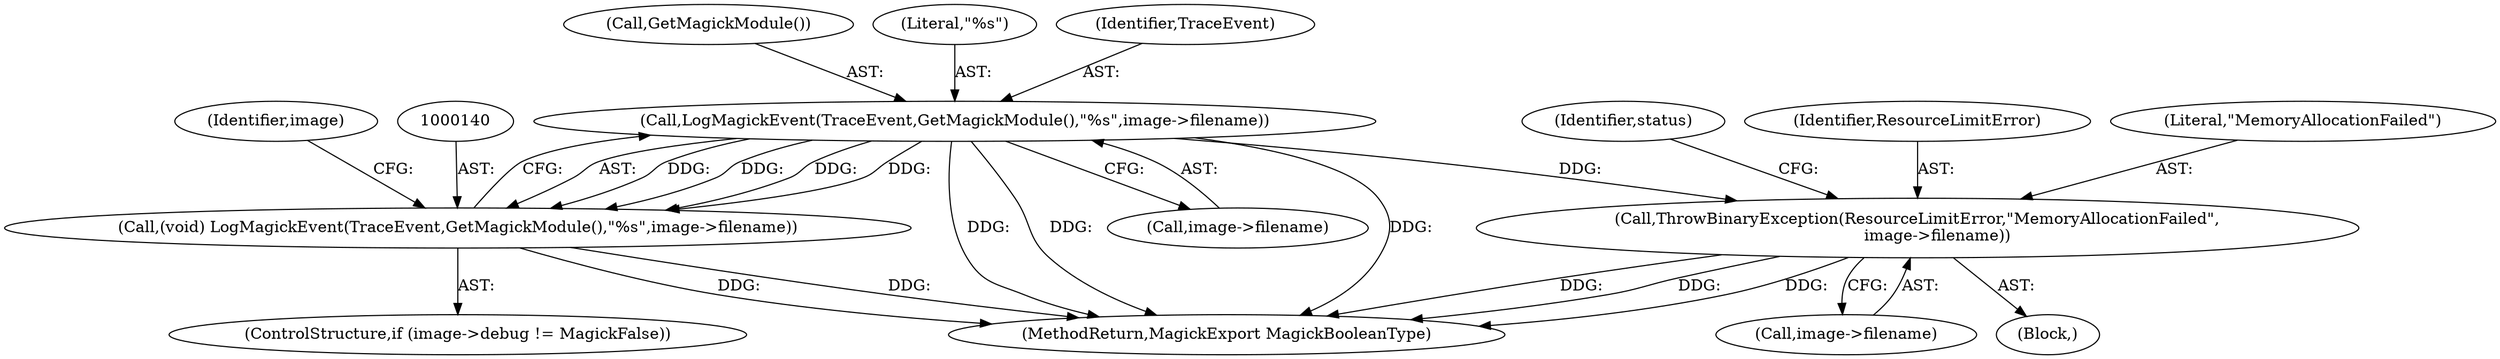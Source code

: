 digraph "0_ImageMagick_76401e172ea3a55182be2b8e2aca4d07270f6da6@pointer" {
"1000141" [label="(Call,LogMagickEvent(TraceEvent,GetMagickModule(),\"%s\",image->filename))"];
"1000139" [label="(Call,(void) LogMagickEvent(TraceEvent,GetMagickModule(),\"%s\",image->filename))"];
"1000289" [label="(Call,ThrowBinaryException(ResourceLimitError,\"MemoryAllocationFailed\",\n        image->filename))"];
"1000143" [label="(Call,GetMagickModule())"];
"1000144" [label="(Literal,\"%s\")"];
"1000139" [label="(Call,(void) LogMagickEvent(TraceEvent,GetMagickModule(),\"%s\",image->filename))"];
"1000133" [label="(ControlStructure,if (image->debug != MagickFalse))"];
"1001020" [label="(MethodReturn,MagickExport MagickBooleanType)"];
"1000292" [label="(Call,image->filename)"];
"1000291" [label="(Literal,\"MemoryAllocationFailed\")"];
"1000145" [label="(Call,image->filename)"];
"1000296" [label="(Identifier,status)"];
"1000240" [label="(Block,)"];
"1000142" [label="(Identifier,TraceEvent)"];
"1000290" [label="(Identifier,ResourceLimitError)"];
"1000151" [label="(Identifier,image)"];
"1000141" [label="(Call,LogMagickEvent(TraceEvent,GetMagickModule(),\"%s\",image->filename))"];
"1000289" [label="(Call,ThrowBinaryException(ResourceLimitError,\"MemoryAllocationFailed\",\n        image->filename))"];
"1000141" -> "1000139"  [label="AST: "];
"1000141" -> "1000145"  [label="CFG: "];
"1000142" -> "1000141"  [label="AST: "];
"1000143" -> "1000141"  [label="AST: "];
"1000144" -> "1000141"  [label="AST: "];
"1000145" -> "1000141"  [label="AST: "];
"1000139" -> "1000141"  [label="CFG: "];
"1000141" -> "1001020"  [label="DDG: "];
"1000141" -> "1001020"  [label="DDG: "];
"1000141" -> "1001020"  [label="DDG: "];
"1000141" -> "1000139"  [label="DDG: "];
"1000141" -> "1000139"  [label="DDG: "];
"1000141" -> "1000139"  [label="DDG: "];
"1000141" -> "1000139"  [label="DDG: "];
"1000141" -> "1000289"  [label="DDG: "];
"1000139" -> "1000133"  [label="AST: "];
"1000140" -> "1000139"  [label="AST: "];
"1000151" -> "1000139"  [label="CFG: "];
"1000139" -> "1001020"  [label="DDG: "];
"1000139" -> "1001020"  [label="DDG: "];
"1000289" -> "1000240"  [label="AST: "];
"1000289" -> "1000292"  [label="CFG: "];
"1000290" -> "1000289"  [label="AST: "];
"1000291" -> "1000289"  [label="AST: "];
"1000292" -> "1000289"  [label="AST: "];
"1000296" -> "1000289"  [label="CFG: "];
"1000289" -> "1001020"  [label="DDG: "];
"1000289" -> "1001020"  [label="DDG: "];
"1000289" -> "1001020"  [label="DDG: "];
}

